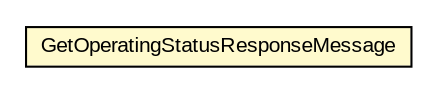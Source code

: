 #!/usr/local/bin/dot
#
# Class diagram 
# Generated by UMLGraph version R5_6-24-gf6e263 (http://www.umlgraph.org/)
#

digraph G {
	edge [fontname="arial",fontsize=10,labelfontname="arial",labelfontsize=10];
	node [fontname="arial",fontsize=10,shape=plaintext];
	nodesep=0.25;
	ranksep=0.5;
	// org.miloss.fgsms.services.interfaces.common.GetOperatingStatusResponseMessage
	c564078 [label=<<table title="org.miloss.fgsms.services.interfaces.common.GetOperatingStatusResponseMessage" border="0" cellborder="1" cellspacing="0" cellpadding="2" port="p" bgcolor="lemonChiffon" href="./GetOperatingStatusResponseMessage.html">
		<tr><td><table border="0" cellspacing="0" cellpadding="1">
<tr><td align="center" balign="center"> GetOperatingStatusResponseMessage </td></tr>
		</table></td></tr>
		</table>>, URL="./GetOperatingStatusResponseMessage.html", fontname="arial", fontcolor="black", fontsize=10.0];
}

